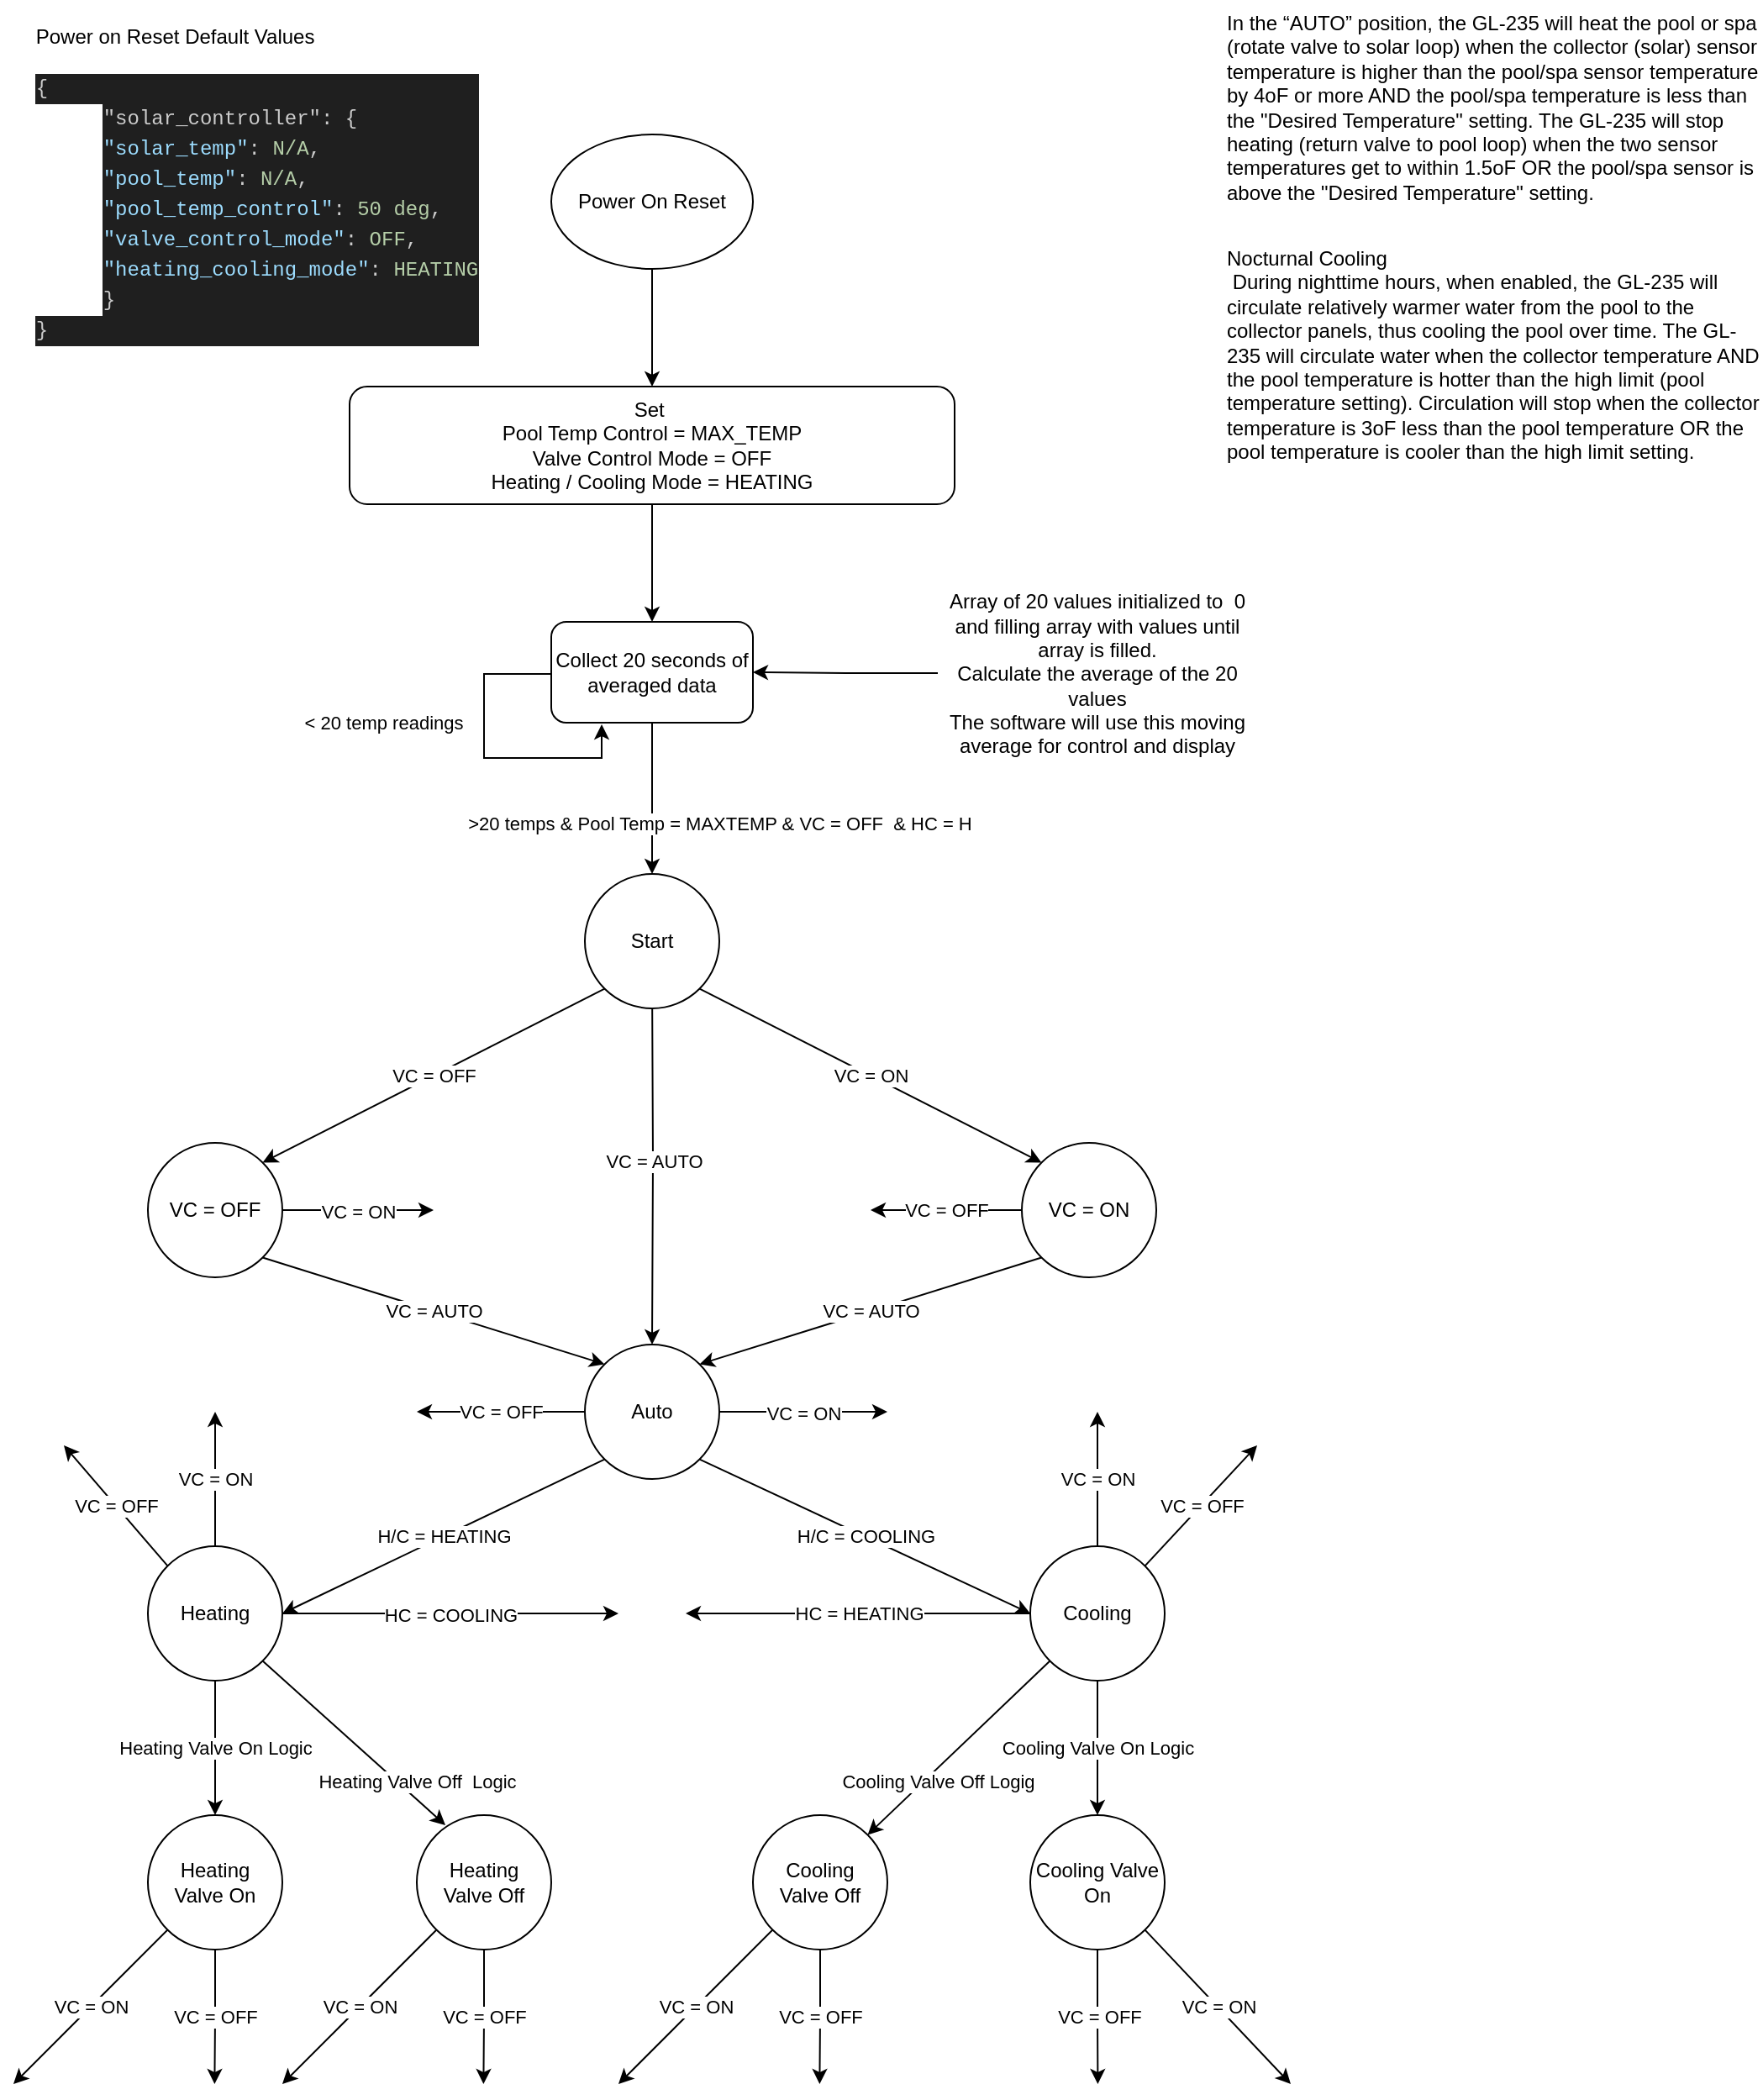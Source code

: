 <mxfile version="21.5.1" type="device" pages="3">
  <diagram name="Page-1" id="RW7ZSGOQK8JWVU-d4UL2">
    <mxGraphModel dx="939" dy="578" grid="1" gridSize="10" guides="1" tooltips="1" connect="1" arrows="1" fold="1" page="1" pageScale="1" pageWidth="1100" pageHeight="1700" math="0" shadow="0">
      <root>
        <mxCell id="0" />
        <mxCell id="1" parent="0" />
        <mxCell id="D6MtXO1dKV4zH6gCZeqT-14" style="edgeStyle=orthogonalEdgeStyle;rounded=0;orthogonalLoop=1;jettySize=auto;html=1;entryX=0.5;entryY=0;entryDx=0;entryDy=0;" parent="1" source="re3Pza3lycyoLmRBugH8-1" target="re3Pza3lycyoLmRBugH8-2" edge="1">
          <mxGeometry relative="1" as="geometry" />
        </mxCell>
        <mxCell id="re3Pza3lycyoLmRBugH8-1" value="Set&amp;nbsp;&lt;br&gt;Pool Temp Control = MAX_TEMP&lt;br&gt;Valve Control Mode = OFF&lt;br&gt;Heating / Cooling Mode = HEATING" style="rounded=1;whiteSpace=wrap;html=1;" parent="1" vertex="1">
          <mxGeometry x="240" y="270" width="360" height="70" as="geometry" />
        </mxCell>
        <mxCell id="D6MtXO1dKV4zH6gCZeqT-16" value="&amp;gt;20 temps &amp;amp; Pool Temp = MAXTEMP &amp;amp; VC = OFF&amp;nbsp; &amp;amp; HC = H" style="edgeStyle=orthogonalEdgeStyle;rounded=0;orthogonalLoop=1;jettySize=auto;html=1;" parent="1" source="re3Pza3lycyoLmRBugH8-2" edge="1">
          <mxGeometry x="0.333" y="40" relative="1" as="geometry">
            <mxPoint as="offset" />
            <mxPoint x="420" y="560" as="targetPoint" />
          </mxGeometry>
        </mxCell>
        <mxCell id="re3Pza3lycyoLmRBugH8-2" value="Collect 20 seconds of averaged data" style="whiteSpace=wrap;html=1;rounded=1;" parent="1" vertex="1">
          <mxGeometry x="360" y="410" width="120" height="60" as="geometry" />
        </mxCell>
        <mxCell id="D6MtXO1dKV4zH6gCZeqT-4" style="edgeStyle=orthogonalEdgeStyle;rounded=0;orthogonalLoop=1;jettySize=auto;html=1;" parent="1" source="D6MtXO1dKV4zH6gCZeqT-3" target="re3Pza3lycyoLmRBugH8-1" edge="1">
          <mxGeometry relative="1" as="geometry" />
        </mxCell>
        <mxCell id="D6MtXO1dKV4zH6gCZeqT-3" value="Power On Reset" style="ellipse;whiteSpace=wrap;html=1;" parent="1" vertex="1">
          <mxGeometry x="360" y="120" width="120" height="80" as="geometry" />
        </mxCell>
        <mxCell id="D6MtXO1dKV4zH6gCZeqT-5" value="&lt;div style=&quot;text-align: justify;&quot;&gt;&lt;span style=&quot;background-color: initial;&quot;&gt;Power on Reset Default Values&lt;/span&gt;&lt;/div&gt;&lt;div style=&quot;text-align: justify;&quot;&gt;&lt;br&gt;&lt;/div&gt;&lt;div style=&quot;background-color: rgb(31, 31, 31); font-family: Menlo, Monaco, &amp;quot;Courier New&amp;quot;, monospace; line-height: 18px;&quot;&gt;&lt;div style=&quot;text-align: justify; color: rgb(204, 204, 204);&quot;&gt;{&lt;/div&gt;&lt;/div&gt;&lt;blockquote style=&quot;margin: 0 0 0 40px; border: none; padding: 0px;&quot;&gt;&lt;div style=&quot;background-color: rgb(31, 31, 31); font-family: Menlo, Monaco, &amp;quot;Courier New&amp;quot;, monospace; line-height: 18px;&quot;&gt;&lt;div style=&quot;text-align: justify; color: rgb(204, 204, 204);&quot;&gt;   &quot;solar_controller&quot;: {&lt;/div&gt;&lt;/div&gt;&lt;div style=&quot;background-color: rgb(31, 31, 31); font-family: Menlo, Monaco, &amp;quot;Courier New&amp;quot;, monospace; line-height: 18px;&quot;&gt;&lt;div style=&quot;text-align: justify; color: rgb(204, 204, 204);&quot;&gt;&lt;span style=&quot;color: rgb(156, 220, 254);&quot;&gt;&quot;solar_temp&quot;&lt;/span&gt;: &lt;span style=&quot;color: rgb(181, 206, 168);&quot;&gt;N/A&lt;/span&gt;,&lt;/div&gt;&lt;/div&gt;&lt;div style=&quot;background-color: rgb(31, 31, 31); font-family: Menlo, Monaco, &amp;quot;Courier New&amp;quot;, monospace; line-height: 18px;&quot;&gt;&lt;div style=&quot;text-align: justify;&quot;&gt;&lt;span style=&quot;color: rgb(156, 220, 254);&quot;&gt;&quot;pool_temp&quot;&lt;/span&gt;&lt;font color=&quot;#cccccc&quot;&gt;: &lt;/font&gt;&lt;font color=&quot;#b5cea8&quot;&gt;&lt;span style=&quot;caret-color: rgb(181, 206, 168);&quot;&gt;N/A&lt;/span&gt;&lt;/font&gt;&lt;font color=&quot;#cccccc&quot;&gt;,&lt;/font&gt;&lt;/div&gt;&lt;/div&gt;&lt;div style=&quot;background-color: rgb(31, 31, 31); font-family: Menlo, Monaco, &amp;quot;Courier New&amp;quot;, monospace; line-height: 18px;&quot;&gt;&lt;div style=&quot;text-align: justify;&quot;&gt;&lt;span style=&quot;color: rgb(204, 204, 204);&quot;&gt;&lt;span style=&quot;color: rgb(156, 220, 254);&quot;&gt;&quot;pool_temp_control&quot;&lt;/span&gt;: &lt;/span&gt;&lt;font color=&quot;#b5cea8&quot;&gt;&lt;span style=&quot;caret-color: rgb(181, 206, 168);&quot;&gt;50 deg&lt;/span&gt;&lt;/font&gt;&lt;font color=&quot;#cccccc&quot;&gt;,&lt;/font&gt;&lt;/div&gt;&lt;/div&gt;&lt;div style=&quot;background-color: rgb(31, 31, 31); font-family: Menlo, Monaco, &amp;quot;Courier New&amp;quot;, monospace; line-height: 18px;&quot;&gt;&lt;div style=&quot;text-align: justify; color: rgb(204, 204, 204);&quot;&gt;&lt;span style=&quot;color: rgb(156, 220, 254);&quot;&gt;&quot;valve_control_mode&quot;&lt;/span&gt;: &lt;span style=&quot;color: rgb(181, 206, 168);&quot;&gt;OFF&lt;/span&gt;,&lt;/div&gt;&lt;/div&gt;&lt;div style=&quot;background-color: rgb(31, 31, 31); font-family: Menlo, Monaco, &amp;quot;Courier New&amp;quot;, monospace; line-height: 18px;&quot;&gt;&lt;div style=&quot;text-align: justify; color: rgb(204, 204, 204);&quot;&gt;&lt;span style=&quot;color: rgb(156, 220, 254);&quot;&gt;&quot;heating_cooling_mode&quot;&lt;/span&gt;: &lt;span style=&quot;color: rgb(181, 206, 168);&quot;&gt;HEATING&lt;/span&gt;&lt;/div&gt;&lt;/div&gt;&lt;div style=&quot;background-color: rgb(31, 31, 31); font-family: Menlo, Monaco, &amp;quot;Courier New&amp;quot;, monospace; line-height: 18px;&quot;&gt;&lt;div style=&quot;text-align: justify; color: rgb(204, 204, 204);&quot;&gt;   }&lt;/div&gt;&lt;/div&gt;&lt;/blockquote&gt;&lt;div style=&quot;background-color: rgb(31, 31, 31); font-family: Menlo, Monaco, &amp;quot;Courier New&amp;quot;, monospace; line-height: 18px;&quot;&gt;&lt;div style=&quot;text-align: justify; color: rgb(204, 204, 204);&quot;&gt;}&lt;/div&gt;&lt;/div&gt;" style="text;html=1;strokeColor=none;fillColor=none;align=center;verticalAlign=middle;whiteSpace=wrap;rounded=0;labelPosition=center;verticalLabelPosition=middle;" parent="1" vertex="1">
          <mxGeometry x="50" y="45" width="270" height="210" as="geometry" />
        </mxCell>
        <mxCell id="D6MtXO1dKV4zH6gCZeqT-12" style="edgeStyle=orthogonalEdgeStyle;rounded=0;orthogonalLoop=1;jettySize=auto;html=1;entryX=1;entryY=0.5;entryDx=0;entryDy=0;" parent="1" source="D6MtXO1dKV4zH6gCZeqT-8" target="re3Pza3lycyoLmRBugH8-2" edge="1">
          <mxGeometry relative="1" as="geometry" />
        </mxCell>
        <mxCell id="D6MtXO1dKV4zH6gCZeqT-8" value="Array of 20 values initialized to &amp;nbsp;0 and filling array with values until array is filled.&lt;br&gt;Calculate the average of the 20 values&lt;br&gt;The software will use this moving average for control and display" style="text;html=1;strokeColor=none;fillColor=none;align=center;verticalAlign=middle;whiteSpace=wrap;rounded=0;" parent="1" vertex="1">
          <mxGeometry x="590" y="388" width="190" height="105" as="geometry" />
        </mxCell>
        <mxCell id="D6MtXO1dKV4zH6gCZeqT-13" value="&amp;lt; 20 temp readings" style="edgeStyle=orthogonalEdgeStyle;rounded=0;orthogonalLoop=1;jettySize=auto;html=1;exitX=0;exitY=0.5;exitDx=0;exitDy=0;entryX=0.25;entryY=1;entryDx=0;entryDy=0;" parent="1" edge="1">
          <mxGeometry x="-0.233" y="-60" relative="1" as="geometry">
            <mxPoint x="360" y="441" as="sourcePoint" />
            <mxPoint x="390" y="471" as="targetPoint" />
            <Array as="points">
              <mxPoint x="320" y="441" />
              <mxPoint x="320" y="491" />
              <mxPoint x="390" y="491" />
            </Array>
            <mxPoint as="offset" />
          </mxGeometry>
        </mxCell>
        <mxCell id="D6MtXO1dKV4zH6gCZeqT-20" value="VC = AUTO" style="edgeStyle=orthogonalEdgeStyle;rounded=0;orthogonalLoop=1;jettySize=auto;html=1;exitX=0.5;exitY=1;exitDx=0;exitDy=0;entryX=0.5;entryY=0;entryDx=0;entryDy=0;" parent="1" target="6w9SuO5WjnxbAeFiw9oO-8" edge="1">
          <mxGeometry relative="1" as="geometry">
            <mxPoint x="420" y="680" as="targetPoint" />
            <mxPoint x="420" y="620" as="sourcePoint" />
          </mxGeometry>
        </mxCell>
        <mxCell id="6w9SuO5WjnxbAeFiw9oO-5" value="VC = OFF" style="rounded=0;orthogonalLoop=1;jettySize=auto;html=1;exitX=0;exitY=1;exitDx=0;exitDy=0;entryX=1;entryY=0;entryDx=0;entryDy=0;" parent="1" source="6w9SuO5WjnxbAeFiw9oO-37" target="6w9SuO5WjnxbAeFiw9oO-2" edge="1">
          <mxGeometry relative="1" as="geometry">
            <mxPoint x="390" y="620" as="sourcePoint" />
          </mxGeometry>
        </mxCell>
        <mxCell id="6w9SuO5WjnxbAeFiw9oO-7" value="VC = ON" style="rounded=0;orthogonalLoop=1;jettySize=auto;html=1;exitX=1;exitY=1;exitDx=0;exitDy=0;entryX=0;entryY=0;entryDx=0;entryDy=0;" parent="1" source="6w9SuO5WjnxbAeFiw9oO-37" target="6w9SuO5WjnxbAeFiw9oO-6" edge="1">
          <mxGeometry relative="1" as="geometry">
            <mxPoint x="450" y="620" as="sourcePoint" />
          </mxGeometry>
        </mxCell>
        <mxCell id="6w9SuO5WjnxbAeFiw9oO-14" value="VC = AUTO" style="rounded=0;orthogonalLoop=1;jettySize=auto;html=1;exitX=1;exitY=1;exitDx=0;exitDy=0;entryX=0;entryY=0;entryDx=0;entryDy=0;" parent="1" source="6w9SuO5WjnxbAeFiw9oO-2" target="6w9SuO5WjnxbAeFiw9oO-8" edge="1">
          <mxGeometry relative="1" as="geometry">
            <mxPoint x="220" y="810" as="targetPoint" />
          </mxGeometry>
        </mxCell>
        <mxCell id="6w9SuO5WjnxbAeFiw9oO-16" value="VC = ON" style="edgeStyle=orthogonalEdgeStyle;rounded=0;orthogonalLoop=1;jettySize=auto;html=1;exitX=1;exitY=0.5;exitDx=0;exitDy=0;" parent="1" source="6w9SuO5WjnxbAeFiw9oO-2" edge="1">
          <mxGeometry relative="1" as="geometry">
            <mxPoint x="290" y="760" as="targetPoint" />
          </mxGeometry>
        </mxCell>
        <mxCell id="6w9SuO5WjnxbAeFiw9oO-2" value="VC = OFF" style="ellipse;whiteSpace=wrap;html=1;aspect=fixed;" parent="1" vertex="1">
          <mxGeometry x="120" y="720" width="80" height="80" as="geometry" />
        </mxCell>
        <mxCell id="6w9SuO5WjnxbAeFiw9oO-15" value="VC = OFF" style="edgeStyle=orthogonalEdgeStyle;rounded=0;orthogonalLoop=1;jettySize=auto;html=1;exitX=0;exitY=0.5;exitDx=0;exitDy=0;" parent="1" source="6w9SuO5WjnxbAeFiw9oO-6" edge="1">
          <mxGeometry relative="1" as="geometry">
            <mxPoint x="550" y="760" as="targetPoint" />
          </mxGeometry>
        </mxCell>
        <mxCell id="6w9SuO5WjnxbAeFiw9oO-6" value="VC = ON" style="ellipse;whiteSpace=wrap;html=1;aspect=fixed;" parent="1" vertex="1">
          <mxGeometry x="640" y="720" width="80" height="80" as="geometry" />
        </mxCell>
        <mxCell id="6w9SuO5WjnxbAeFiw9oO-19" value="H/C = HEATING" style="rounded=0;orthogonalLoop=1;jettySize=auto;html=1;exitX=0;exitY=1;exitDx=0;exitDy=0;entryX=1;entryY=0.5;entryDx=0;entryDy=0;" parent="1" source="6w9SuO5WjnxbAeFiw9oO-8" target="6w9SuO5WjnxbAeFiw9oO-17" edge="1">
          <mxGeometry relative="1" as="geometry" />
        </mxCell>
        <mxCell id="6w9SuO5WjnxbAeFiw9oO-20" value="H/C = COOLING" style="rounded=0;orthogonalLoop=1;jettySize=auto;html=1;exitX=1;exitY=1;exitDx=0;exitDy=0;entryX=0;entryY=0.5;entryDx=0;entryDy=0;" parent="1" source="6w9SuO5WjnxbAeFiw9oO-8" target="6w9SuO5WjnxbAeFiw9oO-18" edge="1">
          <mxGeometry relative="1" as="geometry" />
        </mxCell>
        <mxCell id="6w9SuO5WjnxbAeFiw9oO-21" value="VC = ON" style="edgeStyle=orthogonalEdgeStyle;rounded=0;orthogonalLoop=1;jettySize=auto;html=1;exitX=1;exitY=0.5;exitDx=0;exitDy=0;" parent="1" source="6w9SuO5WjnxbAeFiw9oO-8" edge="1">
          <mxGeometry relative="1" as="geometry">
            <mxPoint x="560" y="880" as="targetPoint" />
          </mxGeometry>
        </mxCell>
        <mxCell id="6w9SuO5WjnxbAeFiw9oO-22" value="VC = OFF" style="edgeStyle=orthogonalEdgeStyle;rounded=0;orthogonalLoop=1;jettySize=auto;html=1;exitX=0;exitY=0.5;exitDx=0;exitDy=0;" parent="1" source="6w9SuO5WjnxbAeFiw9oO-8" edge="1">
          <mxGeometry relative="1" as="geometry">
            <mxPoint x="280" y="880" as="targetPoint" />
          </mxGeometry>
        </mxCell>
        <mxCell id="6w9SuO5WjnxbAeFiw9oO-8" value="Auto" style="ellipse;whiteSpace=wrap;html=1;aspect=fixed;" parent="1" vertex="1">
          <mxGeometry x="380" y="840" width="80" height="80" as="geometry" />
        </mxCell>
        <mxCell id="6w9SuO5WjnxbAeFiw9oO-12" value="VC = AUTO" style="endArrow=classic;html=1;rounded=0;exitX=0;exitY=1;exitDx=0;exitDy=0;entryX=1;entryY=0;entryDx=0;entryDy=0;" parent="1" source="6w9SuO5WjnxbAeFiw9oO-6" target="6w9SuO5WjnxbAeFiw9oO-8" edge="1">
          <mxGeometry width="50" height="50" relative="1" as="geometry">
            <mxPoint x="490" y="870" as="sourcePoint" />
            <mxPoint x="540" y="820" as="targetPoint" />
          </mxGeometry>
        </mxCell>
        <mxCell id="6w9SuO5WjnxbAeFiw9oO-25" value="VC = ON" style="edgeStyle=orthogonalEdgeStyle;rounded=0;orthogonalLoop=1;jettySize=auto;html=1;exitX=0.5;exitY=0;exitDx=0;exitDy=0;" parent="1" source="6w9SuO5WjnxbAeFiw9oO-17" edge="1">
          <mxGeometry relative="1" as="geometry">
            <mxPoint x="160" y="880" as="targetPoint" />
          </mxGeometry>
        </mxCell>
        <mxCell id="6w9SuO5WjnxbAeFiw9oO-26" value="VC = OFF" style="rounded=0;orthogonalLoop=1;jettySize=auto;html=1;exitX=0;exitY=0;exitDx=0;exitDy=0;" parent="1" source="6w9SuO5WjnxbAeFiw9oO-17" edge="1">
          <mxGeometry relative="1" as="geometry">
            <mxPoint x="70" y="900" as="targetPoint" />
          </mxGeometry>
        </mxCell>
        <mxCell id="6w9SuO5WjnxbAeFiw9oO-30" value="Heating Valve On Logic" style="edgeStyle=orthogonalEdgeStyle;rounded=0;orthogonalLoop=1;jettySize=auto;html=1;exitX=0.5;exitY=1;exitDx=0;exitDy=0;" parent="1" source="6w9SuO5WjnxbAeFiw9oO-17" target="6w9SuO5WjnxbAeFiw9oO-27" edge="1">
          <mxGeometry relative="1" as="geometry" />
        </mxCell>
        <mxCell id="6w9SuO5WjnxbAeFiw9oO-34" value="Heating Valve Off&amp;nbsp; Logic" style="rounded=0;orthogonalLoop=1;jettySize=auto;html=1;exitX=1;exitY=1;exitDx=0;exitDy=0;entryX=0.213;entryY=0.075;entryDx=0;entryDy=0;entryPerimeter=0;" parent="1" source="6w9SuO5WjnxbAeFiw9oO-17" target="6w9SuO5WjnxbAeFiw9oO-31" edge="1">
          <mxGeometry x="0.589" y="8" relative="1" as="geometry">
            <mxPoint as="offset" />
          </mxGeometry>
        </mxCell>
        <mxCell id="6w9SuO5WjnxbAeFiw9oO-35" value="HC = COOLING" style="edgeStyle=orthogonalEdgeStyle;rounded=0;orthogonalLoop=1;jettySize=auto;html=1;exitX=1;exitY=0.5;exitDx=0;exitDy=0;" parent="1" source="6w9SuO5WjnxbAeFiw9oO-17" edge="1">
          <mxGeometry relative="1" as="geometry">
            <mxPoint x="400" y="1000" as="targetPoint" />
          </mxGeometry>
        </mxCell>
        <mxCell id="6w9SuO5WjnxbAeFiw9oO-17" value="Heating" style="ellipse;whiteSpace=wrap;html=1;aspect=fixed;" parent="1" vertex="1">
          <mxGeometry x="120" y="960" width="80" height="80" as="geometry" />
        </mxCell>
        <mxCell id="6w9SuO5WjnxbAeFiw9oO-23" value="VC = ON" style="edgeStyle=orthogonalEdgeStyle;rounded=0;orthogonalLoop=1;jettySize=auto;html=1;exitX=0.5;exitY=0;exitDx=0;exitDy=0;" parent="1" source="6w9SuO5WjnxbAeFiw9oO-18" edge="1">
          <mxGeometry relative="1" as="geometry">
            <mxPoint x="685" y="880" as="targetPoint" />
          </mxGeometry>
        </mxCell>
        <mxCell id="6w9SuO5WjnxbAeFiw9oO-24" value="VC = OFF" style="rounded=0;orthogonalLoop=1;jettySize=auto;html=1;exitX=1;exitY=0;exitDx=0;exitDy=0;" parent="1" source="6w9SuO5WjnxbAeFiw9oO-18" edge="1">
          <mxGeometry relative="1" as="geometry">
            <mxPoint x="780" y="900" as="targetPoint" />
          </mxGeometry>
        </mxCell>
        <mxCell id="6w9SuO5WjnxbAeFiw9oO-29" value="Cooling Valve On Logic" style="edgeStyle=orthogonalEdgeStyle;rounded=0;orthogonalLoop=1;jettySize=auto;html=1;exitX=0.5;exitY=1;exitDx=0;exitDy=0;" parent="1" source="6w9SuO5WjnxbAeFiw9oO-18" target="6w9SuO5WjnxbAeFiw9oO-28" edge="1">
          <mxGeometry relative="1" as="geometry" />
        </mxCell>
        <mxCell id="6w9SuO5WjnxbAeFiw9oO-33" value="Cooling Valve Off Logig" style="rounded=0;orthogonalLoop=1;jettySize=auto;html=1;exitX=0;exitY=1;exitDx=0;exitDy=0;entryX=1;entryY=0;entryDx=0;entryDy=0;" parent="1" source="6w9SuO5WjnxbAeFiw9oO-18" target="6w9SuO5WjnxbAeFiw9oO-32" edge="1">
          <mxGeometry x="0.305" y="6" relative="1" as="geometry">
            <mxPoint as="offset" />
          </mxGeometry>
        </mxCell>
        <mxCell id="6w9SuO5WjnxbAeFiw9oO-36" value="HC = HEATING" style="edgeStyle=orthogonalEdgeStyle;rounded=0;orthogonalLoop=1;jettySize=auto;html=1;exitX=0;exitY=0.5;exitDx=0;exitDy=0;" parent="1" source="6w9SuO5WjnxbAeFiw9oO-18" edge="1">
          <mxGeometry relative="1" as="geometry">
            <mxPoint x="440" y="1000" as="targetPoint" />
          </mxGeometry>
        </mxCell>
        <mxCell id="6w9SuO5WjnxbAeFiw9oO-18" value="Cooling" style="ellipse;whiteSpace=wrap;html=1;aspect=fixed;" parent="1" vertex="1">
          <mxGeometry x="645" y="960" width="80" height="80" as="geometry" />
        </mxCell>
        <mxCell id="v4Wgpt4rbtSuEi2X_UbL-1" value="VC = ON" style="rounded=0;orthogonalLoop=1;jettySize=auto;html=1;exitX=0;exitY=1;exitDx=0;exitDy=0;" parent="1" source="6w9SuO5WjnxbAeFiw9oO-27" edge="1">
          <mxGeometry relative="1" as="geometry">
            <mxPoint x="40" y="1280" as="targetPoint" />
          </mxGeometry>
        </mxCell>
        <mxCell id="v4Wgpt4rbtSuEi2X_UbL-2" value="VC = OFF" style="edgeStyle=orthogonalEdgeStyle;rounded=0;orthogonalLoop=1;jettySize=auto;html=1;exitX=0.5;exitY=1;exitDx=0;exitDy=0;" parent="1" source="6w9SuO5WjnxbAeFiw9oO-27" edge="1">
          <mxGeometry relative="1" as="geometry">
            <mxPoint x="159.69" y="1280" as="targetPoint" />
          </mxGeometry>
        </mxCell>
        <mxCell id="6w9SuO5WjnxbAeFiw9oO-27" value="Heating&lt;br&gt;Valve On" style="ellipse;whiteSpace=wrap;html=1;aspect=fixed;" parent="1" vertex="1">
          <mxGeometry x="120" y="1120" width="80" height="80" as="geometry" />
        </mxCell>
        <mxCell id="v4Wgpt4rbtSuEi2X_UbL-7" value="VC = OFF" style="edgeStyle=orthogonalEdgeStyle;rounded=0;orthogonalLoop=1;jettySize=auto;html=1;exitX=0.5;exitY=1;exitDx=0;exitDy=0;" parent="1" source="6w9SuO5WjnxbAeFiw9oO-28" edge="1">
          <mxGeometry relative="1" as="geometry">
            <mxPoint x="685.207" y="1280" as="targetPoint" />
          </mxGeometry>
        </mxCell>
        <mxCell id="v4Wgpt4rbtSuEi2X_UbL-8" value="VC = ON" style="rounded=0;orthogonalLoop=1;jettySize=auto;html=1;exitX=1;exitY=1;exitDx=0;exitDy=0;" parent="1" source="6w9SuO5WjnxbAeFiw9oO-28" edge="1">
          <mxGeometry relative="1" as="geometry">
            <mxPoint x="800" y="1280" as="targetPoint" />
          </mxGeometry>
        </mxCell>
        <mxCell id="6w9SuO5WjnxbAeFiw9oO-28" value="Cooling Valve On" style="ellipse;whiteSpace=wrap;html=1;aspect=fixed;" parent="1" vertex="1">
          <mxGeometry x="645" y="1120" width="80" height="80" as="geometry" />
        </mxCell>
        <mxCell id="v4Wgpt4rbtSuEi2X_UbL-3" value="VC = ON" style="rounded=0;orthogonalLoop=1;jettySize=auto;html=1;exitX=0;exitY=1;exitDx=0;exitDy=0;" parent="1" source="6w9SuO5WjnxbAeFiw9oO-31" edge="1">
          <mxGeometry relative="1" as="geometry">
            <mxPoint x="200" y="1280" as="targetPoint" />
            <mxPoint x="270" y="1250.0" as="sourcePoint" />
          </mxGeometry>
        </mxCell>
        <mxCell id="v4Wgpt4rbtSuEi2X_UbL-4" value="VC = OFF" style="edgeStyle=orthogonalEdgeStyle;rounded=0;orthogonalLoop=1;jettySize=auto;html=1;exitX=0.5;exitY=1;exitDx=0;exitDy=0;" parent="1" source="6w9SuO5WjnxbAeFiw9oO-31" edge="1">
          <mxGeometry relative="1" as="geometry">
            <mxPoint x="319.69" y="1280" as="targetPoint" />
          </mxGeometry>
        </mxCell>
        <mxCell id="6w9SuO5WjnxbAeFiw9oO-31" value="Heating&lt;br&gt;Valve Off" style="ellipse;whiteSpace=wrap;html=1;aspect=fixed;" parent="1" vertex="1">
          <mxGeometry x="280" y="1120" width="80" height="80" as="geometry" />
        </mxCell>
        <mxCell id="v4Wgpt4rbtSuEi2X_UbL-5" value="VC = ON" style="rounded=0;orthogonalLoop=1;jettySize=auto;html=1;exitX=0;exitY=1;exitDx=0;exitDy=0;" parent="1" source="6w9SuO5WjnxbAeFiw9oO-32" edge="1">
          <mxGeometry relative="1" as="geometry">
            <mxPoint x="400" y="1280" as="targetPoint" />
          </mxGeometry>
        </mxCell>
        <mxCell id="v4Wgpt4rbtSuEi2X_UbL-6" value="VC = OFF" style="edgeStyle=orthogonalEdgeStyle;rounded=0;orthogonalLoop=1;jettySize=auto;html=1;exitX=0.5;exitY=1;exitDx=0;exitDy=0;" parent="1" source="6w9SuO5WjnxbAeFiw9oO-32" edge="1">
          <mxGeometry relative="1" as="geometry">
            <mxPoint x="519.69" y="1280" as="targetPoint" />
          </mxGeometry>
        </mxCell>
        <mxCell id="6w9SuO5WjnxbAeFiw9oO-32" value="Cooling&lt;br&gt;Valve Off" style="ellipse;whiteSpace=wrap;html=1;aspect=fixed;" parent="1" vertex="1">
          <mxGeometry x="480" y="1120" width="80" height="80" as="geometry" />
        </mxCell>
        <mxCell id="6w9SuO5WjnxbAeFiw9oO-37" value="Start" style="ellipse;whiteSpace=wrap;html=1;aspect=fixed;" parent="1" vertex="1">
          <mxGeometry x="380" y="560" width="80" height="80" as="geometry" />
        </mxCell>
        <mxCell id="ikjvuBmZwSZJaErSMhUm-1" value="Nocturnal Cooling&lt;br&gt;&amp;nbsp;During nighttime hours, when enabled, the GL-235 will circulate relatively warmer water from the pool to the collector panels, thus cooling the pool over time. The GL-235 will circulate water when the collector temperature AND the pool temperature is hotter than the high limit (pool temperature setting). Circulation will stop when the collector temperature is 3oF less than the pool temperature OR the pool temperature is cooler than the high limit setting." style="text;whiteSpace=wrap;html=1;" parent="1" vertex="1">
          <mxGeometry x="760" y="180" width="320" height="150" as="geometry" />
        </mxCell>
        <mxCell id="ikjvuBmZwSZJaErSMhUm-3" value="In the “AUTO” position, the GL-235 will heat the pool or spa (rotate valve to solar loop) when the collector (solar) sensor temperature is higher than the pool/spa sensor temperature by 4oF or more AND the pool/spa temperature is less than the &quot;Desired Temperature&quot; setting. The GL-235 will stop heating (return valve to pool loop) when the two sensor temperatures get to within 1.5oF OR the pool/spa sensor is above the &quot;Desired Temperature&quot; setting." style="text;whiteSpace=wrap;html=1;" parent="1" vertex="1">
          <mxGeometry x="760" y="40" width="320" height="100" as="geometry" />
        </mxCell>
      </root>
    </mxGraphModel>
  </diagram>
  <diagram id="bePCC1Onp8oYvNiQeJNW" name="Page-2">
    <mxGraphModel dx="782" dy="482" grid="1" gridSize="10" guides="1" tooltips="1" connect="1" arrows="1" fold="1" page="1" pageScale="1" pageWidth="1100" pageHeight="1700" math="0" shadow="0">
      <root>
        <mxCell id="0" />
        <mxCell id="1" parent="0" />
        <mxCell id="5JZfYfE-1gcW5Ti78L9j-13" value="&lt;font style=&quot;font-size: 8px;&quot;&gt;HC = COOLING&lt;/font&gt;" style="edgeStyle=none;shape=connector;rounded=0;orthogonalLoop=1;jettySize=auto;html=1;exitX=1;exitY=1;exitDx=0;exitDy=0;entryX=0;entryY=1;entryDx=0;entryDy=0;labelBackgroundColor=default;strokeColor=default;fontFamily=Helvetica;fontSize=11;fontColor=default;endArrow=classic;" parent="1" source="5JZfYfE-1gcW5Ti78L9j-1" target="5JZfYfE-1gcW5Ti78L9j-2" edge="1">
          <mxGeometry y="-12" relative="1" as="geometry">
            <mxPoint as="offset" />
          </mxGeometry>
        </mxCell>
        <mxCell id="5JZfYfE-1gcW5Ti78L9j-23" value="&lt;font style=&quot;font-size: 8px;&quot;&gt;VC = OFF&lt;/font&gt;" style="edgeStyle=none;shape=connector;rounded=0;orthogonalLoop=1;jettySize=auto;html=1;exitX=0;exitY=0.5;exitDx=0;exitDy=0;labelBackgroundColor=default;strokeColor=default;fontFamily=Helvetica;fontSize=11;fontColor=default;endArrow=classic;" parent="1" source="5JZfYfE-1gcW5Ti78L9j-1" edge="1">
          <mxGeometry x="0.0" y="-10" relative="1" as="geometry">
            <mxPoint x="256" y="479.857" as="targetPoint" />
            <mxPoint as="offset" />
          </mxGeometry>
        </mxCell>
        <mxCell id="5JZfYfE-1gcW5Ti78L9j-24" value="&lt;font style=&quot;font-size: 8px;&quot;&gt;VC = ON&lt;/font&gt;" style="edgeStyle=none;shape=connector;rounded=0;orthogonalLoop=1;jettySize=auto;html=1;exitX=0;exitY=0;exitDx=0;exitDy=0;labelBackgroundColor=default;strokeColor=default;fontFamily=Helvetica;fontSize=11;fontColor=default;endArrow=classic;" parent="1" source="5JZfYfE-1gcW5Ti78L9j-1" edge="1">
          <mxGeometry relative="1" as="geometry">
            <mxPoint x="296" y="400" as="targetPoint" />
          </mxGeometry>
        </mxCell>
        <mxCell id="5JZfYfE-1gcW5Ti78L9j-1" value="Heating&amp;nbsp;&lt;br&gt;State" style="ellipse;whiteSpace=wrap;html=1;aspect=fixed;" parent="1" vertex="1">
          <mxGeometry x="336" y="440" width="80" height="80" as="geometry" />
        </mxCell>
        <mxCell id="5JZfYfE-1gcW5Ti78L9j-11" value="&lt;font style=&quot;font-size: 8px;&quot;&gt;HC = HEATING&lt;/font&gt;" style="edgeStyle=none;shape=connector;rounded=0;orthogonalLoop=1;jettySize=auto;html=1;entryX=1;entryY=0.5;entryDx=0;entryDy=0;labelBackgroundColor=default;strokeColor=default;fontFamily=Helvetica;fontSize=11;fontColor=default;endArrow=classic;" parent="1" source="5JZfYfE-1gcW5Ti78L9j-2" target="5JZfYfE-1gcW5Ti78L9j-1" edge="1">
          <mxGeometry y="-10" relative="1" as="geometry">
            <mxPoint as="offset" />
          </mxGeometry>
        </mxCell>
        <mxCell id="5JZfYfE-1gcW5Ti78L9j-20" style="edgeStyle=none;shape=connector;rounded=0;orthogonalLoop=1;jettySize=auto;html=1;labelBackgroundColor=default;strokeColor=default;fontFamily=Helvetica;fontSize=11;fontColor=default;endArrow=classic;" parent="1" source="5JZfYfE-1gcW5Ti78L9j-2" edge="1">
          <mxGeometry relative="1" as="geometry">
            <mxPoint x="776" y="480" as="targetPoint" />
          </mxGeometry>
        </mxCell>
        <mxCell id="5JZfYfE-1gcW5Ti78L9j-25" value="&lt;font style=&quot;font-size: 8px;&quot;&gt;VC = OFF&lt;/font&gt;" style="edgeLabel;html=1;align=center;verticalAlign=middle;resizable=0;points=[];fontSize=11;fontFamily=Helvetica;fontColor=default;" parent="5JZfYfE-1gcW5Ti78L9j-20" vertex="1" connectable="0">
          <mxGeometry x="-0.201" relative="1" as="geometry">
            <mxPoint y="-10" as="offset" />
          </mxGeometry>
        </mxCell>
        <mxCell id="5JZfYfE-1gcW5Ti78L9j-22" value="&lt;font style=&quot;font-size: 8px;&quot;&gt;VC = ON&lt;/font&gt;" style="edgeStyle=none;shape=connector;rounded=0;orthogonalLoop=1;jettySize=auto;html=1;exitX=1;exitY=0;exitDx=0;exitDy=0;labelBackgroundColor=default;strokeColor=default;fontFamily=Helvetica;fontSize=11;fontColor=default;endArrow=classic;" parent="1" source="5JZfYfE-1gcW5Ti78L9j-2" edge="1">
          <mxGeometry relative="1" as="geometry">
            <mxPoint x="736" y="400" as="targetPoint" />
          </mxGeometry>
        </mxCell>
        <mxCell id="5JZfYfE-1gcW5Ti78L9j-2" value="Cooling&amp;nbsp;&lt;br&gt;State" style="ellipse;whiteSpace=wrap;html=1;aspect=fixed;" parent="1" vertex="1">
          <mxGeometry x="616" y="440" width="80" height="80" as="geometry" />
        </mxCell>
        <mxCell id="B_xo1-wjUfdOqezFGCRV-1" value="&lt;font style=&quot;font-size: 8px;&quot;&gt;VC = OFF&lt;/font&gt;" style="edgeStyle=orthogonalEdgeStyle;rounded=0;orthogonalLoop=1;jettySize=auto;html=1;exitX=1;exitY=0.5;exitDx=0;exitDy=0;" edge="1" parent="1" source="5JZfYfE-1gcW5Ti78L9j-3">
          <mxGeometry x="-0.004" y="-10" relative="1" as="geometry">
            <mxPoint x="640" y="319.905" as="targetPoint" />
            <mxPoint x="10" y="-10" as="offset" />
          </mxGeometry>
        </mxCell>
        <mxCell id="5JZfYfE-1gcW5Ti78L9j-3" value="Init State" style="ellipse;whiteSpace=wrap;html=1;aspect=fixed;" parent="1" vertex="1">
          <mxGeometry x="481" y="280" width="80" height="80" as="geometry" />
        </mxCell>
        <mxCell id="5JZfYfE-1gcW5Ti78L9j-6" value="&lt;font style=&quot;font-size: 8px;&quot;&gt;VC = FORCED_OFF&lt;br&gt;H/C = HEATING&lt;br&gt;Pool Temperature Set Point = MIN_TEMP&lt;br&gt;&lt;/font&gt;" style="endArrow=classic;html=1;rounded=0;entryX=0.5;entryY=0;entryDx=0;entryDy=0;" parent="1" target="5JZfYfE-1gcW5Ti78L9j-3" edge="1">
          <mxGeometry width="50" height="50" relative="1" as="geometry">
            <mxPoint x="521" y="120" as="sourcePoint" />
            <mxPoint x="476" y="200" as="targetPoint" />
          </mxGeometry>
        </mxCell>
        <mxCell id="5JZfYfE-1gcW5Ti78L9j-9" style="edgeStyle=orthogonalEdgeStyle;rounded=0;orthogonalLoop=1;jettySize=auto;html=1;exitX=0;exitY=0.5;exitDx=0;exitDy=0;entryX=0;entryY=0;entryDx=0;entryDy=0;" parent="1" source="5JZfYfE-1gcW5Ti78L9j-3" target="5JZfYfE-1gcW5Ti78L9j-3" edge="1">
          <mxGeometry relative="1" as="geometry">
            <Array as="points">
              <mxPoint x="416" y="320" />
              <mxPoint x="416" y="292" />
            </Array>
          </mxGeometry>
        </mxCell>
        <mxCell id="5JZfYfE-1gcW5Ti78L9j-10" value="&lt;font style=&quot;font-size: 10px;&quot;&gt;System does not exit Init State until an average temperature for pool temperature and solar temperature has been established.&amp;nbsp; This is achieved by taking a sample every second for 20 seconds (20 samples) and computing the average Pool and Solar temps.&amp;nbsp; From that point on, all pool and solar temperatures are average temperatures.&lt;/font&gt;" style="text;html=1;strokeColor=none;fillColor=none;align=left;verticalAlign=middle;whiteSpace=wrap;rounded=0;" parent="1" vertex="1">
          <mxGeometry x="116" y="260" width="270" height="90" as="geometry" />
        </mxCell>
        <mxCell id="5JZfYfE-1gcW5Ti78L9j-14" value="VC&amp;nbsp; OFF&lt;br&gt;State" style="ellipse;whiteSpace=wrap;html=1;aspect=fixed;" parent="1" vertex="1">
          <mxGeometry x="141" y="1030" width="80" height="80" as="geometry" />
        </mxCell>
        <mxCell id="5JZfYfE-1gcW5Ti78L9j-15" value="VC&amp;nbsp; On&lt;br&gt;State" style="ellipse;whiteSpace=wrap;html=1;aspect=fixed;" parent="1" vertex="1">
          <mxGeometry x="541" y="1030" width="80" height="80" as="geometry" />
        </mxCell>
        <mxCell id="5JZfYfE-1gcW5Ti78L9j-16" value="&lt;font style=&quot;font-size: 10px;&quot;&gt;Valve Control = Manual On&lt;br&gt;Every state will transition to this state when the user selects to put the valve in the On state&lt;br&gt;&lt;/font&gt;" style="text;html=1;strokeColor=none;fillColor=none;align=left;verticalAlign=middle;whiteSpace=wrap;rounded=0;fontSize=11;fontFamily=Helvetica;fontColor=default;" parent="1" vertex="1">
          <mxGeometry x="631" y="1055" width="240" height="45" as="geometry" />
        </mxCell>
        <mxCell id="5JZfYfE-1gcW5Ti78L9j-17" value="Valve Control = Manual On&lt;br style=&quot;font-size: 10px;&quot;&gt;&lt;span style=&quot;font-size: 10px;&quot;&gt;Every state will transition to this state when the user selects to put the valve in the On state&lt;/span&gt;" style="text;html=1;strokeColor=none;fillColor=none;align=left;verticalAlign=middle;whiteSpace=wrap;rounded=0;fontSize=11;fontFamily=Helvetica;fontColor=default;" parent="1" vertex="1">
          <mxGeometry x="231" y="1055" width="240" height="45" as="geometry" />
        </mxCell>
        <mxCell id="5JZfYfE-1gcW5Ti78L9j-26" value="&lt;font style=&quot;font-size: 8px;&quot;&gt;Previous State was VC = OFF State | &lt;br&gt;Previous State was VC = ON State &amp;amp;&lt;br&gt;VC = AUTO AND&lt;br&gt;H/C = HEATING&lt;br&gt;&lt;/font&gt;" style="endArrow=classic;html=1;rounded=0;labelBackgroundColor=default;strokeColor=default;fontFamily=Helvetica;fontSize=11;fontColor=default;shape=connector;entryX=0.5;entryY=1;entryDx=0;entryDy=0;" parent="1" target="5JZfYfE-1gcW5Ti78L9j-1" edge="1">
          <mxGeometry x="-0.004" width="50" height="50" relative="1" as="geometry">
            <mxPoint x="376" y="640" as="sourcePoint" />
            <mxPoint x="377" y="530" as="targetPoint" />
            <Array as="points">
              <mxPoint x="376.96" y="577.44" />
            </Array>
            <mxPoint as="offset" />
          </mxGeometry>
        </mxCell>
        <mxCell id="5JZfYfE-1gcW5Ti78L9j-27" value="&lt;font style=&quot;font-size: 8px;&quot;&gt;Previous State was VC = OFF State | &lt;br&gt;Previous State was VC = ON State &amp;amp;&lt;br&gt;VC = AUTO AND&lt;br&gt;H/C = COOLING&lt;br&gt;&lt;/font&gt;" style="endArrow=classic;html=1;rounded=0;labelBackgroundColor=default;strokeColor=default;fontFamily=Helvetica;fontSize=11;fontColor=default;shape=connector;entryX=0.5;entryY=1;entryDx=0;entryDy=0;" parent="1" edge="1">
          <mxGeometry x="-0.0" width="50" height="50" relative="1" as="geometry">
            <mxPoint x="656" y="640" as="sourcePoint" />
            <mxPoint x="655.52" y="520" as="targetPoint" />
            <Array as="points">
              <mxPoint x="656.48" y="577.44" />
            </Array>
            <mxPoint as="offset" />
          </mxGeometry>
        </mxCell>
        <mxCell id="5JZfYfE-1gcW5Ti78L9j-28" value="&lt;div style=&quot;text-align: center;&quot;&gt;&lt;b style=&quot;background-color: initial;&quot;&gt;&lt;font style=&quot;font-size: 14px;&quot;&gt;Heating State&lt;/font&gt;&lt;/b&gt;&lt;/div&gt;&lt;div style=&quot;text-align: center;&quot;&gt;&lt;br&gt;&lt;/div&gt;&lt;font size=&quot;1&quot;&gt;&lt;b&gt;Preconditions&lt;br&gt;&lt;/b&gt;Average pool and solar temperature readings are acquired every second.&lt;/font&gt;" style="text;html=1;strokeColor=none;fillColor=none;align=left;verticalAlign=middle;whiteSpace=wrap;rounded=0;" parent="1" vertex="1">
          <mxGeometry x="141" y="680" width="320" height="70" as="geometry" />
        </mxCell>
        <mxCell id="d-nZkED9Pi6-cVnCmHOg-1" value="&lt;div style=&quot;text-align: center;&quot;&gt;&lt;b style=&quot;font-size: 10px; background-color: initial;&quot;&gt;Pool Heating Description&lt;/b&gt;&lt;/div&gt;&lt;font style=&quot;font-size: 10px;&quot;&gt;In the heating mode (Auto), the system will heat the pool or spa when the solar temperature is higher than the pool temperature by 4 degrees F or more AND the pool temperature is less than the pool temperature setting. &lt;br&gt;The system will stop heating when the two sensor temperatures get to within 1.5 degrees F OR the pool temperature is above the &quot;Desired Temperature&quot; setting.&lt;br&gt;&lt;br&gt;&lt;div style=&quot;text-align: center;&quot;&gt;&lt;span style=&quot;background-color: initial;&quot;&gt;&lt;b&gt;Logic&lt;/b&gt;&lt;/span&gt;&lt;/div&gt;IF in heating mode AND (solar temp - pool temp &amp;gt;= 4 degrees F) AND pool temp &amp;lt; pool temperature setting&lt;br&gt;THEN turn valve on&lt;br&gt;&lt;br&gt;IF in heating mode AND ( |solar temp - pool temp| &amp;gt;= 1.5 degrees F) OR&amp;nbsp; pool temp &amp;gt; pool temperature setting&lt;br&gt;&lt;/font&gt;" style="text;whiteSpace=wrap;html=1;" parent="1" vertex="1">
          <mxGeometry x="141" y="750" width="320" height="260" as="geometry" />
        </mxCell>
        <mxCell id="sxogAibongxqHhWhI8PD-1" value="&lt;div style=&quot;text-align: center;&quot;&gt;&lt;b style=&quot;font-size: 10px; background-color: initial;&quot;&gt;Nocturnal Cooling Description&lt;/b&gt;&lt;/div&gt;&lt;font style=&quot;font-size: 10px;&quot;&gt;&lt;div style=&quot;text-align: center;&quot;&gt;&lt;span style=&quot;background-color: initial;&quot;&gt;&amp;nbsp;During nighttime hours, when enabled, the system will circulate relatively warmer water from the pool to the collector panels, thus cooling the pool over time. The system will circulate water when the solar temperature AND the pool temperature is hotter than the high limit (pool temperature setting).&lt;/span&gt;&lt;/div&gt;Circulation will stop when the solar temperature is 3 degrees F less than the pool temperature OR the pool temperature is cooler than the high limit setting.&lt;br&gt;&lt;br&gt;&lt;div style=&quot;text-align: center;&quot;&gt;&lt;b style=&quot;background-color: initial;&quot;&gt;Logic&lt;/b&gt;&lt;/div&gt;IF in cooling mode AND solar temp &amp;gt; pool temperature setting AND pool temp &amp;gt; pool temperature setting&lt;br&gt;THEN turn valve on&lt;br&gt;&lt;br&gt;IF in cooling mode AND (pool temp - solar temp&amp;nbsp; &amp;lt;&amp;nbsp; 3 degrees F) OR pool temp &amp;lt; pool temperature setting&lt;br&gt;THEN turn valve off&lt;br&gt;&lt;/font&gt;" style="text;whiteSpace=wrap;html=1;" parent="1" vertex="1">
          <mxGeometry x="581" y="750" width="320" height="260" as="geometry" />
        </mxCell>
        <mxCell id="sxogAibongxqHhWhI8PD-2" value="&lt;div style=&quot;text-align: center;&quot;&gt;&lt;b style=&quot;background-color: initial;&quot;&gt;&lt;font style=&quot;font-size: 14px;&quot;&gt;Cooling State&lt;/font&gt;&lt;/b&gt;&lt;/div&gt;&lt;font size=&quot;1&quot;&gt;&lt;br&gt;&lt;b&gt;Preconditions&lt;/b&gt;&lt;br&gt;Average pool and solar temperature readings are acquired every second.&lt;/font&gt;" style="text;html=1;strokeColor=none;fillColor=none;align=left;verticalAlign=middle;whiteSpace=wrap;rounded=0;" parent="1" vertex="1">
          <mxGeometry x="581" y="680" width="320" height="70" as="geometry" />
        </mxCell>
        <mxCell id="V3WcWwlX-VrFf0-MXmQG-2" value="&lt;font style=&quot;font-size: 10px;&quot;&gt;To VC ON State&lt;/font&gt;" style="text;html=1;strokeColor=none;fillColor=none;align=center;verticalAlign=middle;whiteSpace=wrap;rounded=0;fontSize=11;fontFamily=Helvetica;fontColor=default;" parent="1" vertex="1">
          <mxGeometry x="235" y="370" width="60" height="30" as="geometry" />
        </mxCell>
        <mxCell id="V3WcWwlX-VrFf0-MXmQG-3" value="&lt;font style=&quot;font-size: 10px;&quot;&gt;To VC OFF State&lt;/font&gt;" style="text;html=1;strokeColor=none;fillColor=none;align=center;verticalAlign=middle;whiteSpace=wrap;rounded=0;fontSize=11;fontFamily=Helvetica;fontColor=default;" parent="1" vertex="1">
          <mxGeometry x="186" y="460" width="60" height="30" as="geometry" />
        </mxCell>
        <mxCell id="V3WcWwlX-VrFf0-MXmQG-4" value="&lt;font style=&quot;font-size: 10px;&quot;&gt;To VC OFF State&lt;/font&gt;" style="text;html=1;strokeColor=none;fillColor=none;align=center;verticalAlign=middle;whiteSpace=wrap;rounded=0;fontSize=11;fontFamily=Helvetica;fontColor=default;" parent="1" vertex="1">
          <mxGeometry x="776" y="465" width="60" height="30" as="geometry" />
        </mxCell>
        <mxCell id="V3WcWwlX-VrFf0-MXmQG-5" value="&lt;font style=&quot;font-size: 10px;&quot;&gt;To VC ON State&lt;/font&gt;" style="text;html=1;strokeColor=none;fillColor=none;align=center;verticalAlign=middle;whiteSpace=wrap;rounded=0;fontSize=11;fontFamily=Helvetica;fontColor=default;" parent="1" vertex="1">
          <mxGeometry x="736" y="370" width="60" height="30" as="geometry" />
        </mxCell>
        <mxCell id="V3WcWwlX-VrFf0-MXmQG-7" value="&lt;font style=&quot;font-size: 18px;&quot;&gt;&lt;b&gt;Solar Controller State Machine Diagram&lt;/b&gt;&lt;/font&gt;" style="text;html=1;strokeColor=none;fillColor=none;align=center;verticalAlign=middle;whiteSpace=wrap;rounded=0;fontSize=11;fontFamily=Helvetica;fontColor=default;" parent="1" vertex="1">
          <mxGeometry x="326" y="40" width="390" height="30" as="geometry" />
        </mxCell>
        <mxCell id="V3WcWwlX-VrFf0-MXmQG-8" value="&lt;font style=&quot;font-size: 10px;&quot;&gt;&lt;br&gt;&lt;div style=&quot;text-align: center;&quot;&gt;&lt;b style=&quot;background-color: initial;&quot;&gt;Abbreviations&lt;/b&gt;&lt;/div&gt;VC : Valve Control [FORCED_ON, FORCED_OFF, AUTO]&lt;br&gt;H/C: Heating / Cooling Mode [HEATING, COOLING]&lt;br&gt;| : Logical OR&lt;br&gt;&amp;amp; : Logical AND&lt;br&gt;&lt;br&gt;&lt;/font&gt;" style="text;html=1;strokeColor=none;fillColor=none;align=left;verticalAlign=middle;whiteSpace=wrap;rounded=0;" parent="1" vertex="1">
          <mxGeometry x="616" y="170" width="264" height="80" as="geometry" />
        </mxCell>
      </root>
    </mxGraphModel>
  </diagram>
  <diagram id="mGOZPPD4A-LdTGHevTKW" name="Page-3">
    <mxGraphModel dx="456" dy="281" grid="1" gridSize="10" guides="1" tooltips="1" connect="1" arrows="1" fold="1" page="1" pageScale="1" pageWidth="1100" pageHeight="1700" math="0" shadow="0">
      <root>
        <mxCell id="0" />
        <mxCell id="1" parent="0" />
        <mxCell id="ZcLc3boqBthi3GWkeXKS-1" value="&lt;font style=&quot;&quot;&gt;&lt;font style=&quot;font-size: 10px;&quot;&gt;&lt;b style=&quot;&quot;&gt;Init State&lt;/b&gt;&lt;/font&gt;&lt;br&gt;&lt;span style=&quot;font-size: 10px;&quot;&gt;Initialize state info&lt;/span&gt;&lt;br&gt;&lt;span style=&quot;font-size: 10px;&quot;&gt;Get 20 samples of pool and solar temp&lt;/span&gt;&lt;br&gt;&lt;span style=&quot;font-size: 10px;&quot;&gt;Get average pool and solar temps from 20 samples (20 seconds)&lt;/span&gt;&lt;/font&gt;" style="rounded=1;whiteSpace=wrap;html=1;" parent="1" vertex="1">
          <mxGeometry x="440" y="470" width="200" height="80" as="geometry" />
        </mxCell>
        <mxCell id="Olbxsl9PJdDCBH6zYvWZ-5" value="" style="edgeStyle=orthogonalEdgeStyle;rounded=0;orthogonalLoop=1;jettySize=auto;html=1;fontFamily=Helvetica;fontSize=12;fontColor=default;" parent="1" source="ZcLc3boqBthi3GWkeXKS-2" target="Olbxsl9PJdDCBH6zYvWZ-4" edge="1">
          <mxGeometry relative="1" as="geometry" />
        </mxCell>
        <mxCell id="ZcLc3boqBthi3GWkeXKS-2" value="&lt;font style=&quot;font-size: 10px;&quot;&gt;Get state Information&amp;nbsp;&lt;br&gt;Get&amp;nbsp; average pool and solar temps&lt;/font&gt;" style="rounded=1;whiteSpace=wrap;html=1;" parent="1" vertex="1">
          <mxGeometry x="480" y="640" width="120" height="60" as="geometry" />
        </mxCell>
        <mxCell id="Olbxsl9PJdDCBH6zYvWZ-1" value="&lt;font style=&quot;font-size: 8px;&quot;&gt;VC = FORCED_OFF&lt;br&gt;H/C = HEATING&lt;br&gt;Pool Temperature Set Point = MAX_TEMP&lt;br&gt;&lt;/font&gt;" style="endArrow=classic;html=1;rounded=0;entryX=0.5;entryY=0;entryDx=0;entryDy=0;exitX=0.5;exitY=1;exitDx=0;exitDy=0;" parent="1" source="ZcLc3boqBthi3GWkeXKS-1" target="ZcLc3boqBthi3GWkeXKS-2" edge="1">
          <mxGeometry width="50" height="50" relative="1" as="geometry">
            <mxPoint x="240" y="570" as="sourcePoint" />
            <mxPoint x="240" y="730" as="targetPoint" />
          </mxGeometry>
        </mxCell>
        <mxCell id="Olbxsl9PJdDCBH6zYvWZ-17" value="&lt;font style=&quot;font-size: 8px;&quot;&gt;state = Heating State&lt;/font&gt;" style="edgeStyle=orthogonalEdgeStyle;rounded=0;orthogonalLoop=1;jettySize=auto;html=1;exitX=0.5;exitY=1;exitDx=0;exitDy=0;entryX=0.5;entryY=0;entryDx=0;entryDy=0;fontFamily=Helvetica;fontSize=12;fontColor=default;" parent="1" source="Olbxsl9PJdDCBH6zYvWZ-4" target="Olbxsl9PJdDCBH6zYvWZ-9" edge="1">
          <mxGeometry x="0.829" relative="1" as="geometry">
            <Array as="points">
              <mxPoint x="540" y="900" />
              <mxPoint x="300" y="900" />
            </Array>
            <mxPoint as="offset" />
          </mxGeometry>
        </mxCell>
        <mxCell id="Olbxsl9PJdDCBH6zYvWZ-29" value="&lt;font style=&quot;font-size: 8px;&quot;&gt;state = Cooling State&lt;/font&gt;" style="edgeStyle=orthogonalEdgeStyle;rounded=0;orthogonalLoop=1;jettySize=auto;html=1;exitX=0.5;exitY=1;exitDx=0;exitDy=0;entryX=0.5;entryY=0;entryDx=0;entryDy=0;fontFamily=Helvetica;fontSize=12;fontColor=default;" parent="1" source="Olbxsl9PJdDCBH6zYvWZ-4" target="Olbxsl9PJdDCBH6zYvWZ-7" edge="1">
          <mxGeometry x="0.684" relative="1" as="geometry">
            <Array as="points">
              <mxPoint x="540" y="900" />
              <mxPoint x="460" y="900" />
            </Array>
            <mxPoint as="offset" />
          </mxGeometry>
        </mxCell>
        <mxCell id="Olbxsl9PJdDCBH6zYvWZ-30" value="&lt;font style=&quot;font-size: 8px;&quot;&gt;state = VC OFF State&lt;/font&gt;" style="edgeStyle=orthogonalEdgeStyle;rounded=0;orthogonalLoop=1;jettySize=auto;html=1;entryX=0.5;entryY=0;entryDx=0;entryDy=0;fontFamily=Helvetica;fontSize=12;fontColor=default;" parent="1" source="Olbxsl9PJdDCBH6zYvWZ-4" target="Olbxsl9PJdDCBH6zYvWZ-6" edge="1">
          <mxGeometry x="0.684" relative="1" as="geometry">
            <Array as="points">
              <mxPoint x="540" y="900" />
              <mxPoint x="620" y="900" />
            </Array>
            <mxPoint as="offset" />
          </mxGeometry>
        </mxCell>
        <mxCell id="Olbxsl9PJdDCBH6zYvWZ-31" value="&lt;font style=&quot;font-size: 8px;&quot;&gt;state = VC ON State&lt;/font&gt;" style="edgeStyle=orthogonalEdgeStyle;rounded=0;orthogonalLoop=1;jettySize=auto;html=1;fontFamily=Helvetica;fontSize=12;fontColor=default;exitX=0.5;exitY=1;exitDx=0;exitDy=0;entryX=0.5;entryY=0;entryDx=0;entryDy=0;" parent="1" source="Olbxsl9PJdDCBH6zYvWZ-4" target="Olbxsl9PJdDCBH6zYvWZ-8" edge="1">
          <mxGeometry x="0.829" relative="1" as="geometry">
            <mxPoint x="770" y="900" as="targetPoint" />
            <Array as="points">
              <mxPoint x="540" y="900" />
              <mxPoint x="780" y="900" />
            </Array>
            <mxPoint as="offset" />
          </mxGeometry>
        </mxCell>
        <mxCell id="Olbxsl9PJdDCBH6zYvWZ-4" value="" style="rhombus;whiteSpace=wrap;html=1;rounded=1;" parent="1" vertex="1">
          <mxGeometry x="500" y="770" width="80" height="80" as="geometry" />
        </mxCell>
        <mxCell id="Olbxsl9PJdDCBH6zYvWZ-14" style="edgeStyle=orthogonalEdgeStyle;rounded=0;orthogonalLoop=1;jettySize=auto;html=1;fontFamily=Helvetica;fontSize=12;fontColor=default;exitX=0.5;exitY=1;exitDx=0;exitDy=0;" parent="1" source="Olbxsl9PJdDCBH6zYvWZ-6" edge="1">
          <mxGeometry relative="1" as="geometry">
            <mxPoint x="540" y="1160" as="targetPoint" />
            <Array as="points">
              <mxPoint x="620" y="1080" />
              <mxPoint x="541" y="1080" />
              <mxPoint x="541" y="1160" />
            </Array>
          </mxGeometry>
        </mxCell>
        <mxCell id="Olbxsl9PJdDCBH6zYvWZ-6" value="VC Off State" style="rounded=1;whiteSpace=wrap;html=1;strokeColor=default;fontFamily=Helvetica;fontSize=12;fontColor=default;fillColor=default;" parent="1" vertex="1">
          <mxGeometry x="560" y="960" width="120" height="60" as="geometry" />
        </mxCell>
        <mxCell id="Olbxsl9PJdDCBH6zYvWZ-15" style="edgeStyle=orthogonalEdgeStyle;rounded=0;orthogonalLoop=1;jettySize=auto;html=1;exitX=0.5;exitY=1;exitDx=0;exitDy=0;fontFamily=Helvetica;fontSize=12;fontColor=default;" parent="1" source="Olbxsl9PJdDCBH6zYvWZ-7" edge="1">
          <mxGeometry relative="1" as="geometry">
            <mxPoint x="540" y="1160" as="targetPoint" />
            <Array as="points">
              <mxPoint x="460" y="1080" />
              <mxPoint x="541" y="1080" />
              <mxPoint x="541" y="1160" />
            </Array>
          </mxGeometry>
        </mxCell>
        <mxCell id="Olbxsl9PJdDCBH6zYvWZ-7" value="Cooling State" style="rounded=1;whiteSpace=wrap;html=1;strokeColor=default;fontFamily=Helvetica;fontSize=12;fontColor=default;fillColor=default;" parent="1" vertex="1">
          <mxGeometry x="400" y="960" width="120" height="60" as="geometry" />
        </mxCell>
        <mxCell id="Olbxsl9PJdDCBH6zYvWZ-13" style="edgeStyle=orthogonalEdgeStyle;rounded=0;orthogonalLoop=1;jettySize=auto;html=1;exitX=0.5;exitY=1;exitDx=0;exitDy=0;entryX=0.5;entryY=0;entryDx=0;entryDy=0;fontFamily=Helvetica;fontSize=12;fontColor=default;" parent="1" source="Olbxsl9PJdDCBH6zYvWZ-8" target="Olbxsl9PJdDCBH6zYvWZ-11" edge="1">
          <mxGeometry relative="1" as="geometry">
            <Array as="points">
              <mxPoint x="780" y="1080" />
              <mxPoint x="540" y="1080" />
            </Array>
          </mxGeometry>
        </mxCell>
        <mxCell id="Olbxsl9PJdDCBH6zYvWZ-8" value="VC On State" style="rounded=1;whiteSpace=wrap;html=1;strokeColor=default;fontFamily=Helvetica;fontSize=12;fontColor=default;fillColor=default;" parent="1" vertex="1">
          <mxGeometry x="720" y="960" width="120" height="60" as="geometry" />
        </mxCell>
        <mxCell id="Olbxsl9PJdDCBH6zYvWZ-16" style="edgeStyle=orthogonalEdgeStyle;rounded=0;orthogonalLoop=1;jettySize=auto;html=1;exitX=0.5;exitY=1;exitDx=0;exitDy=0;fontFamily=Helvetica;fontSize=12;fontColor=default;" parent="1" source="Olbxsl9PJdDCBH6zYvWZ-9" edge="1">
          <mxGeometry relative="1" as="geometry">
            <mxPoint x="540" y="1160" as="targetPoint" />
            <Array as="points">
              <mxPoint x="300" y="1080" />
              <mxPoint x="541" y="1080" />
              <mxPoint x="541" y="1160" />
            </Array>
          </mxGeometry>
        </mxCell>
        <mxCell id="Olbxsl9PJdDCBH6zYvWZ-9" value="Heating State" style="rounded=1;whiteSpace=wrap;html=1;strokeColor=default;fontFamily=Helvetica;fontSize=12;fontColor=default;fillColor=default;" parent="1" vertex="1">
          <mxGeometry x="240" y="960" width="120" height="60" as="geometry" />
        </mxCell>
        <mxCell id="iIbQNQhBmw0zcah1zu4g-2" style="edgeStyle=orthogonalEdgeStyle;rounded=0;orthogonalLoop=1;jettySize=auto;html=1;entryX=0;entryY=0.5;entryDx=0;entryDy=0;fontFamily=Helvetica;fontSize=12;fontColor=default;" parent="1" source="Olbxsl9PJdDCBH6zYvWZ-11" target="ZcLc3boqBthi3GWkeXKS-2" edge="1">
          <mxGeometry relative="1" as="geometry">
            <Array as="points">
              <mxPoint x="200" y="1190" />
              <mxPoint x="200" y="670" />
            </Array>
          </mxGeometry>
        </mxCell>
        <mxCell id="Olbxsl9PJdDCBH6zYvWZ-11" value="&lt;font style=&quot;font-size: 10px;&quot;&gt;Delay 1 second&lt;/font&gt;&amp;nbsp;" style="rounded=1;whiteSpace=wrap;html=1;strokeColor=default;fontFamily=Helvetica;fontSize=12;fontColor=default;fillColor=default;" parent="1" vertex="1">
          <mxGeometry x="480" y="1160" width="120" height="60" as="geometry" />
        </mxCell>
        <mxCell id="ac21MRRzj1bkNtIm42sW-4" style="edgeStyle=orthogonalEdgeStyle;rounded=0;orthogonalLoop=1;jettySize=auto;html=1;entryX=0.467;entryY=1.005;entryDx=0;entryDy=0;entryPerimeter=0;exitX=0.5;exitY=1;exitDx=0;exitDy=0;" edge="1" parent="1" source="ac21MRRzj1bkNtIm42sW-1" target="ac21MRRzj1bkNtIm42sW-2">
          <mxGeometry relative="1" as="geometry">
            <Array as="points">
              <mxPoint x="540" y="180" />
              <mxPoint x="277" y="180" />
            </Array>
          </mxGeometry>
        </mxCell>
        <mxCell id="ac21MRRzj1bkNtIm42sW-1" value="Heating On State" style="ellipse;whiteSpace=wrap;html=1;aspect=fixed;" vertex="1" parent="1">
          <mxGeometry x="500" y="80" width="80" height="80" as="geometry" />
        </mxCell>
        <mxCell id="ac21MRRzj1bkNtIm42sW-3" value="&lt;font style=&quot;font-size: 8px;&quot;&gt;solar - pool &amp;gt;= 4 deg /&amp;nbsp;&lt;br&gt;turn valve on&lt;br&gt;&lt;/font&gt;" style="edgeStyle=orthogonalEdgeStyle;rounded=0;orthogonalLoop=1;jettySize=auto;html=1;entryX=0;entryY=0.5;entryDx=0;entryDy=0;" edge="1" parent="1" source="ac21MRRzj1bkNtIm42sW-2" target="ac21MRRzj1bkNtIm42sW-1">
          <mxGeometry relative="1" as="geometry" />
        </mxCell>
        <mxCell id="ac21MRRzj1bkNtIm42sW-2" value="Heating State" style="ellipse;whiteSpace=wrap;html=1;aspect=fixed;" vertex="1" parent="1">
          <mxGeometry x="240" y="80" width="80" height="80" as="geometry" />
        </mxCell>
      </root>
    </mxGraphModel>
  </diagram>
</mxfile>
